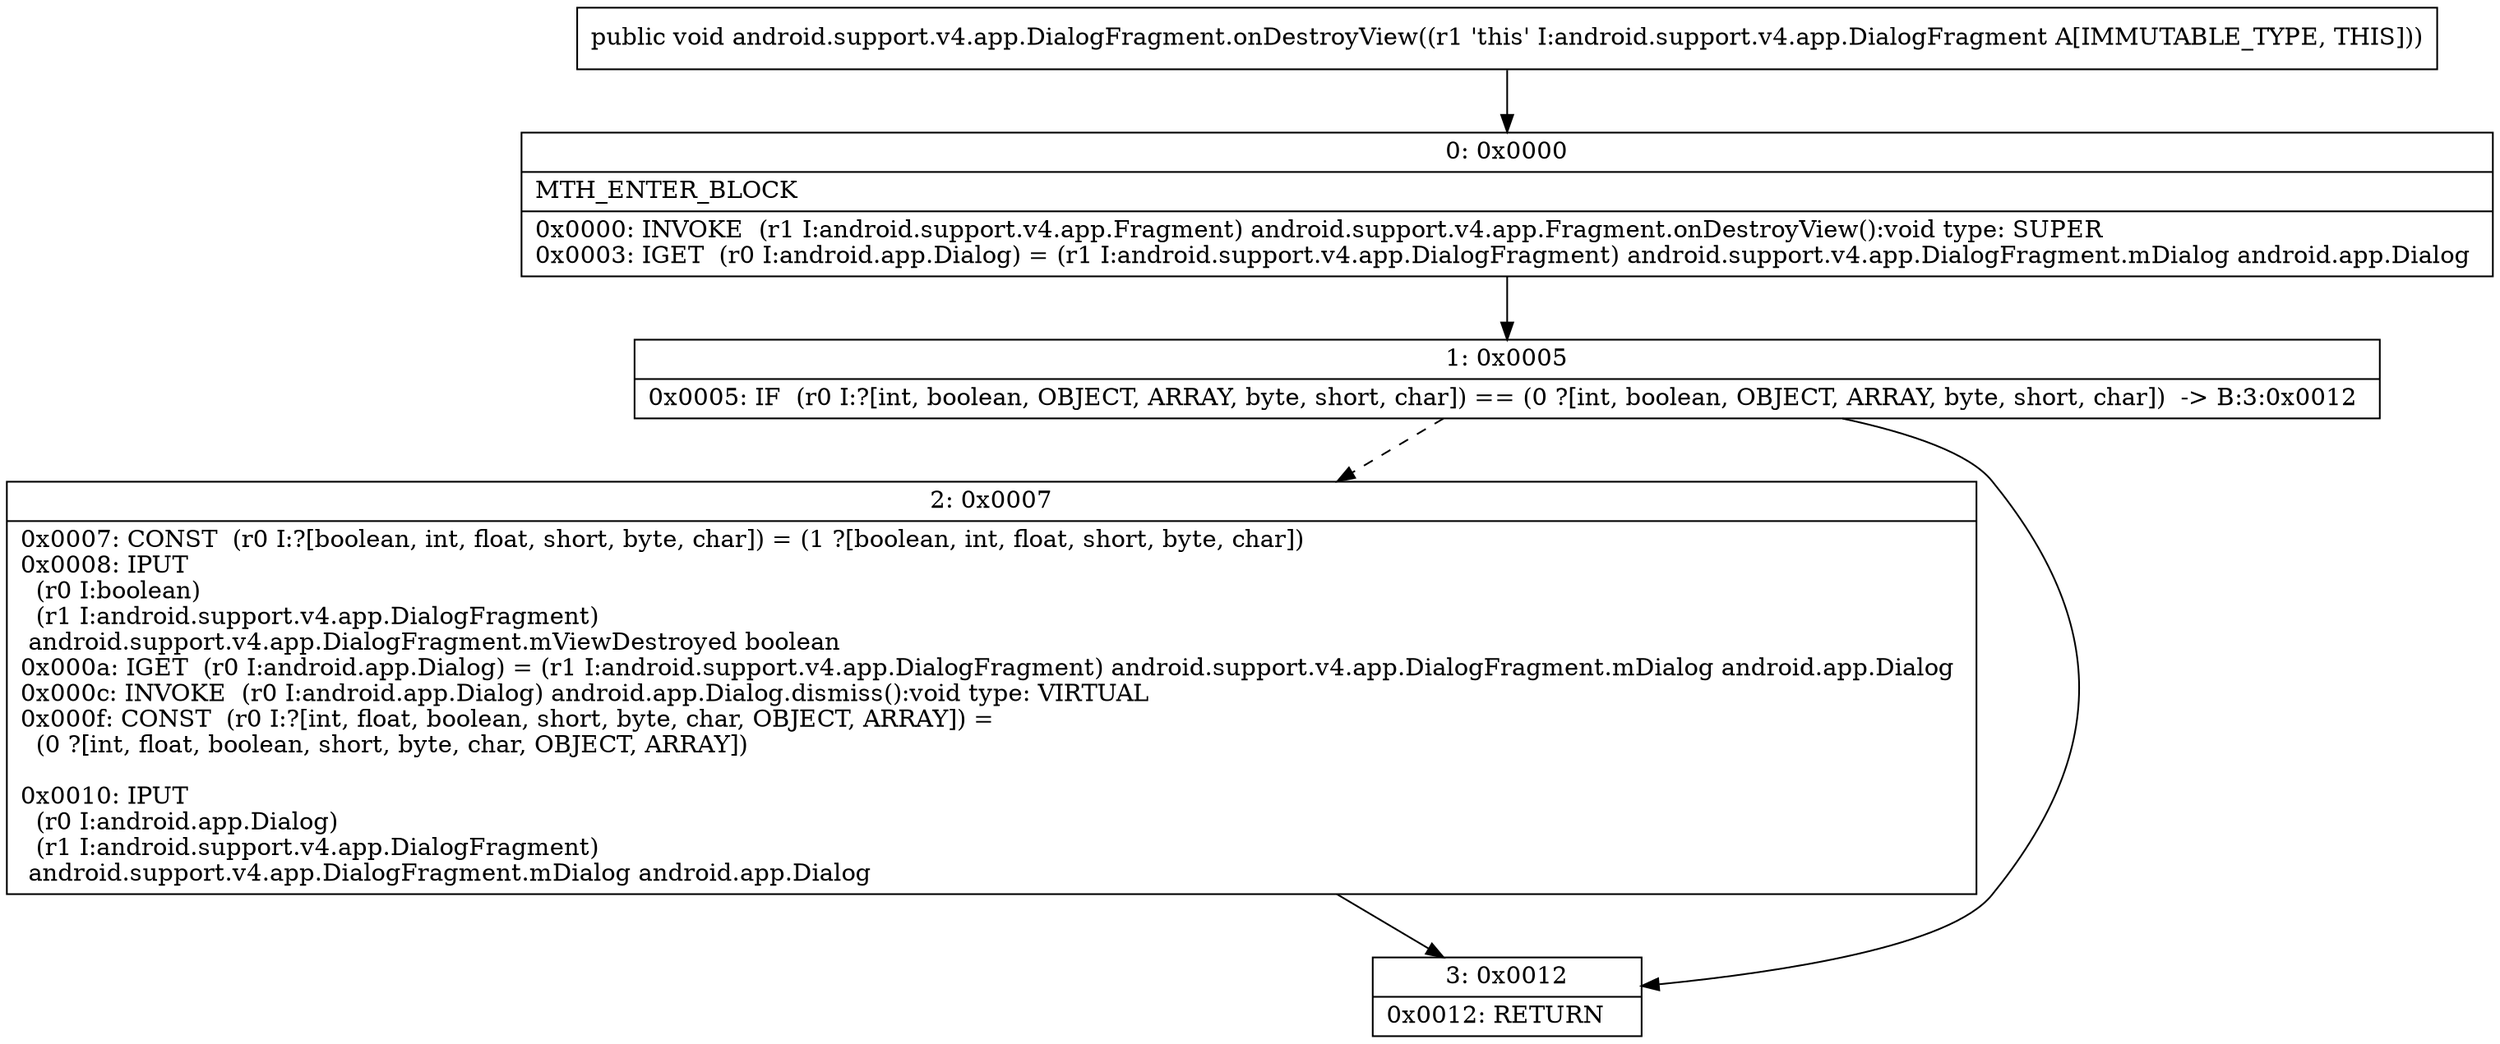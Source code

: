 digraph "CFG forandroid.support.v4.app.DialogFragment.onDestroyView()V" {
Node_0 [shape=record,label="{0\:\ 0x0000|MTH_ENTER_BLOCK\l|0x0000: INVOKE  (r1 I:android.support.v4.app.Fragment) android.support.v4.app.Fragment.onDestroyView():void type: SUPER \l0x0003: IGET  (r0 I:android.app.Dialog) = (r1 I:android.support.v4.app.DialogFragment) android.support.v4.app.DialogFragment.mDialog android.app.Dialog \l}"];
Node_1 [shape=record,label="{1\:\ 0x0005|0x0005: IF  (r0 I:?[int, boolean, OBJECT, ARRAY, byte, short, char]) == (0 ?[int, boolean, OBJECT, ARRAY, byte, short, char])  \-\> B:3:0x0012 \l}"];
Node_2 [shape=record,label="{2\:\ 0x0007|0x0007: CONST  (r0 I:?[boolean, int, float, short, byte, char]) = (1 ?[boolean, int, float, short, byte, char]) \l0x0008: IPUT  \l  (r0 I:boolean)\l  (r1 I:android.support.v4.app.DialogFragment)\l android.support.v4.app.DialogFragment.mViewDestroyed boolean \l0x000a: IGET  (r0 I:android.app.Dialog) = (r1 I:android.support.v4.app.DialogFragment) android.support.v4.app.DialogFragment.mDialog android.app.Dialog \l0x000c: INVOKE  (r0 I:android.app.Dialog) android.app.Dialog.dismiss():void type: VIRTUAL \l0x000f: CONST  (r0 I:?[int, float, boolean, short, byte, char, OBJECT, ARRAY]) = \l  (0 ?[int, float, boolean, short, byte, char, OBJECT, ARRAY])\l \l0x0010: IPUT  \l  (r0 I:android.app.Dialog)\l  (r1 I:android.support.v4.app.DialogFragment)\l android.support.v4.app.DialogFragment.mDialog android.app.Dialog \l}"];
Node_3 [shape=record,label="{3\:\ 0x0012|0x0012: RETURN   \l}"];
MethodNode[shape=record,label="{public void android.support.v4.app.DialogFragment.onDestroyView((r1 'this' I:android.support.v4.app.DialogFragment A[IMMUTABLE_TYPE, THIS])) }"];
MethodNode -> Node_0;
Node_0 -> Node_1;
Node_1 -> Node_2[style=dashed];
Node_1 -> Node_3;
Node_2 -> Node_3;
}

